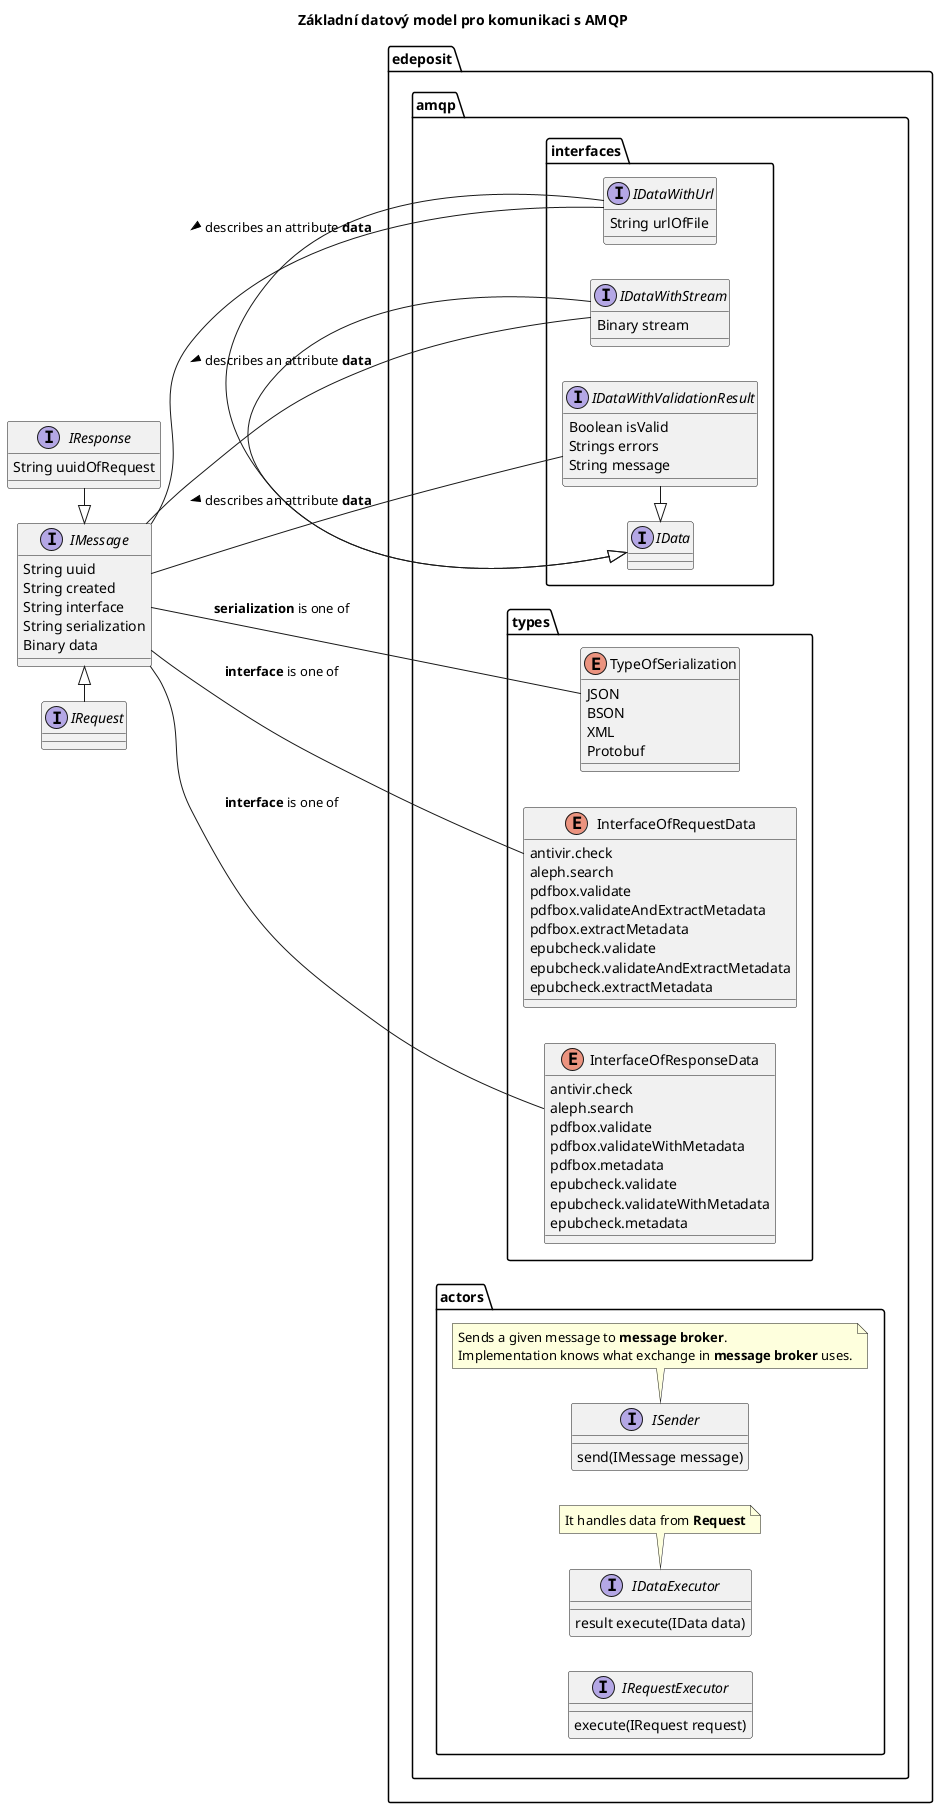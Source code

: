 @startuml
skinparam componentStyle uml2
left to right direction
title Základní datový model pro komunikaci s AMQP

package edeposit.amqp.types {
enum TypeOfSerialization {
     JSON
     BSON
     XML
     Protobuf
}

enum InterfaceOfRequestData {
     antivir.check
     aleph.search
     pdfbox.validate
     pdfbox.validateAndExtractMetadata
     pdfbox.extractMetadata
     epubcheck.validate
     epubcheck.validateAndExtractMetadata
     epubcheck.extractMetadata
}

enum InterfaceOfResponseData {
     antivir.check
     aleph.search
     pdfbox.validate
     pdfbox.validateWithMetadata
     pdfbox.metadata     
     epubcheck.validate
     epubcheck.validateWithMetadata
     epubcheck.metadata     
}
}

interface IMessage {
      String uuid
      String created
      String interface
      String serialization
      Binary data
}

interface IRequest {
}

interface IResponse {
      String uuidOfRequest
}

IMessage <|-right- IRequest
IMessage <|-left- IResponse

package edeposit.amqp.interfaces {
        
        interface IData {
        }       

        interface IDataWithUrl {
              String urlOfFile
        }

        interface IDataWithStream {
              Binary stream
        }

        interface IDataWithValidationResult {
                  Boolean isValid
                  Strings errors
                  String message
        }

        IData <|-right- IDataWithUrl
        IData <|-right- IDataWithStream
        IData <|-right- IDataWithValidationResult
}


IMessage -- IDataWithUrl : < describes an attribute <b>data</b>
IMessage -- IDataWithStream : < describes an attribute <b>data</b>
IMessage -left- TypeOfSerialization : <b>serialization</b> is one of
IMessage -left- InterfaceOfRequestData : <b>interface</b> is one of

IMessage -- IDataWithValidationResult : < describes an attribute <b>data</b>
IMessage -left- InterfaceOfResponseData : <b>interface</b> is one of

package edeposit.amqp.actors {
        interface ISender {
                send(IMessage message)                            
        }
        note bottom
        Sends a given message to <b>message broker</b>. 
        Implementation knows what exchange in <b>message broker</b> uses.
        end note
        
        interface IDataExecutor {
                  result execute(IData data)
        }
        note bottom
        It handles data from <b>Request</b>
        end note

        interface IRequestExecutor {
                  execute(IRequest request)                  
        }
}

@enduml
